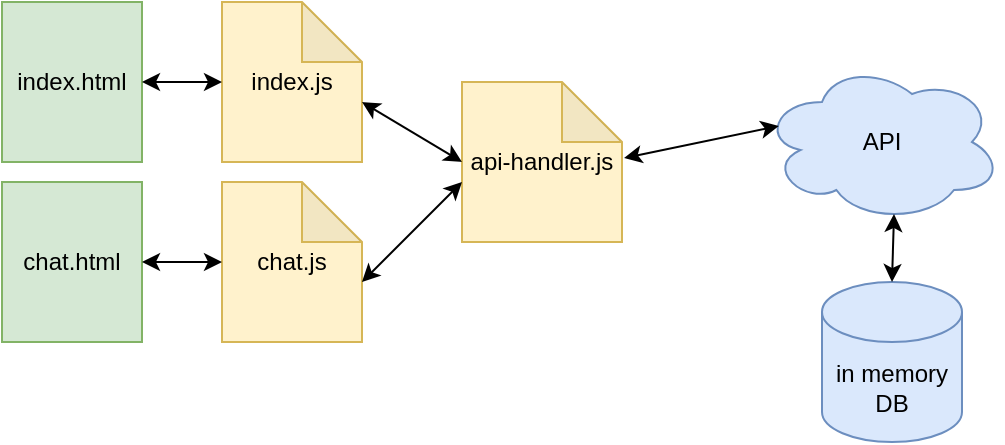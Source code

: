 <mxfile version="14.6.9" type="device"><diagram id="oIMpRWBmIAiAKacEwps0" name="Page-1"><mxGraphModel dx="786" dy="523" grid="1" gridSize="10" guides="1" tooltips="1" connect="1" arrows="1" fold="1" page="1" pageScale="1" pageWidth="850" pageHeight="1100" math="0" shadow="0"><root><mxCell id="0"/><mxCell id="1" parent="0"/><mxCell id="3Xsf-PGXYRgN3KLw1QGF-1" value="index.html" style="rounded=0;whiteSpace=wrap;html=1;fillColor=#d5e8d4;strokeColor=#82b366;" vertex="1" parent="1"><mxGeometry x="210" y="160" width="70" height="80" as="geometry"/></mxCell><mxCell id="3Xsf-PGXYRgN3KLw1QGF-3" value="chat.html" style="rounded=0;whiteSpace=wrap;html=1;fillColor=#d5e8d4;strokeColor=#82b366;" vertex="1" parent="1"><mxGeometry x="210" y="250" width="70" height="80" as="geometry"/></mxCell><mxCell id="3Xsf-PGXYRgN3KLw1QGF-4" value="index.js" style="shape=note;whiteSpace=wrap;html=1;backgroundOutline=1;darkOpacity=0.05;fillColor=#fff2cc;strokeColor=#d6b656;" vertex="1" parent="1"><mxGeometry x="320" y="160" width="70" height="80" as="geometry"/></mxCell><mxCell id="3Xsf-PGXYRgN3KLw1QGF-6" value="chat.js" style="shape=note;whiteSpace=wrap;html=1;backgroundOutline=1;darkOpacity=0.05;fillColor=#fff2cc;strokeColor=#d6b656;" vertex="1" parent="1"><mxGeometry x="320" y="250" width="70" height="80" as="geometry"/></mxCell><mxCell id="3Xsf-PGXYRgN3KLw1QGF-8" value="api-handler.js" style="shape=note;whiteSpace=wrap;html=1;backgroundOutline=1;darkOpacity=0.05;fillColor=#fff2cc;strokeColor=#d6b656;" vertex="1" parent="1"><mxGeometry x="440" y="200" width="80" height="80" as="geometry"/></mxCell><mxCell id="3Xsf-PGXYRgN3KLw1QGF-11" value="API" style="ellipse;shape=cloud;whiteSpace=wrap;html=1;fillColor=#dae8fc;strokeColor=#6c8ebf;" vertex="1" parent="1"><mxGeometry x="590" y="190" width="120" height="80" as="geometry"/></mxCell><mxCell id="3Xsf-PGXYRgN3KLw1QGF-14" value="in memory DB" style="shape=cylinder3;whiteSpace=wrap;html=1;boundedLbl=1;backgroundOutline=1;size=15;fillColor=#dae8fc;strokeColor=#6c8ebf;" vertex="1" parent="1"><mxGeometry x="620" y="300" width="70" height="80" as="geometry"/></mxCell><mxCell id="3Xsf-PGXYRgN3KLw1QGF-16" value="" style="endArrow=classic;startArrow=classic;html=1;entryX=0.55;entryY=0.95;entryDx=0;entryDy=0;entryPerimeter=0;exitX=0.5;exitY=0;exitDx=0;exitDy=0;exitPerimeter=0;" edge="1" parent="1" source="3Xsf-PGXYRgN3KLw1QGF-14" target="3Xsf-PGXYRgN3KLw1QGF-11"><mxGeometry width="50" height="50" relative="1" as="geometry"><mxPoint x="520" y="450" as="sourcePoint"/><mxPoint x="570" y="400" as="targetPoint"/></mxGeometry></mxCell><mxCell id="3Xsf-PGXYRgN3KLw1QGF-17" value="" style="endArrow=classic;startArrow=classic;html=1;entryX=0.07;entryY=0.4;entryDx=0;entryDy=0;entryPerimeter=0;exitX=1.013;exitY=0.475;exitDx=0;exitDy=0;exitPerimeter=0;" edge="1" parent="1" source="3Xsf-PGXYRgN3KLw1QGF-8" target="3Xsf-PGXYRgN3KLw1QGF-11"><mxGeometry width="50" height="50" relative="1" as="geometry"><mxPoint x="540" y="260" as="sourcePoint"/><mxPoint x="590" y="210" as="targetPoint"/></mxGeometry></mxCell><mxCell id="3Xsf-PGXYRgN3KLw1QGF-18" value="" style="endArrow=classic;startArrow=classic;html=1;entryX=0;entryY=0.5;entryDx=0;entryDy=0;entryPerimeter=0;exitX=1;exitY=0.5;exitDx=0;exitDy=0;" edge="1" parent="1" source="3Xsf-PGXYRgN3KLw1QGF-1" target="3Xsf-PGXYRgN3KLw1QGF-4"><mxGeometry width="50" height="50" relative="1" as="geometry"><mxPoint x="120" y="270" as="sourcePoint"/><mxPoint x="170" y="220" as="targetPoint"/></mxGeometry></mxCell><mxCell id="3Xsf-PGXYRgN3KLw1QGF-19" value="" style="endArrow=classic;startArrow=classic;html=1;exitX=1;exitY=0.5;exitDx=0;exitDy=0;entryX=0;entryY=0.5;entryDx=0;entryDy=0;entryPerimeter=0;" edge="1" parent="1" source="3Xsf-PGXYRgN3KLw1QGF-3" target="3Xsf-PGXYRgN3KLw1QGF-6"><mxGeometry width="50" height="50" relative="1" as="geometry"><mxPoint x="280" y="330" as="sourcePoint"/><mxPoint x="330" y="280" as="targetPoint"/></mxGeometry></mxCell><mxCell id="3Xsf-PGXYRgN3KLw1QGF-20" value="" style="endArrow=classic;startArrow=classic;html=1;entryX=0;entryY=0.5;entryDx=0;entryDy=0;entryPerimeter=0;" edge="1" parent="1" target="3Xsf-PGXYRgN3KLw1QGF-8"><mxGeometry width="50" height="50" relative="1" as="geometry"><mxPoint x="390" y="210" as="sourcePoint"/><mxPoint x="450" y="140" as="targetPoint"/></mxGeometry></mxCell><mxCell id="3Xsf-PGXYRgN3KLw1QGF-21" value="" style="endArrow=classic;startArrow=classic;html=1;" edge="1" parent="1"><mxGeometry width="50" height="50" relative="1" as="geometry"><mxPoint x="390" y="300" as="sourcePoint"/><mxPoint x="440" y="250" as="targetPoint"/></mxGeometry></mxCell></root></mxGraphModel></diagram></mxfile>